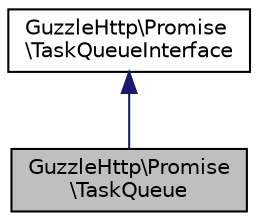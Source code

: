 digraph "GuzzleHttp\Promise\TaskQueue"
{
  edge [fontname="Helvetica",fontsize="10",labelfontname="Helvetica",labelfontsize="10"];
  node [fontname="Helvetica",fontsize="10",shape=record];
  Node2 [label="GuzzleHttp\\Promise\l\\TaskQueue",height=0.2,width=0.4,color="black", fillcolor="grey75", style="filled", fontcolor="black"];
  Node3 -> Node2 [dir="back",color="midnightblue",fontsize="10",style="solid",fontname="Helvetica"];
  Node3 [label="GuzzleHttp\\Promise\l\\TaskQueueInterface",height=0.2,width=0.4,color="black", fillcolor="white", style="filled",URL="$interfaceGuzzleHttp_1_1Promise_1_1TaskQueueInterface.html"];
}
